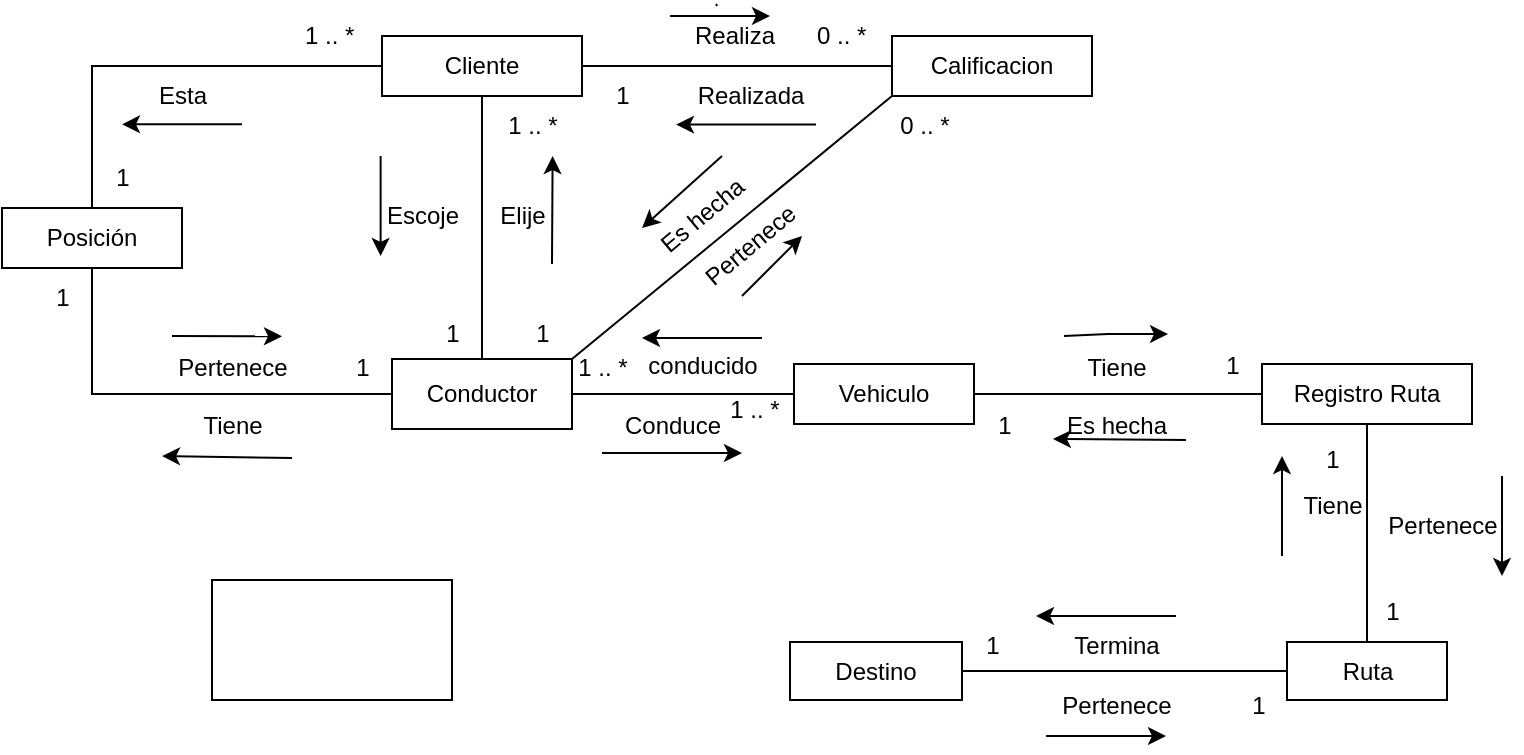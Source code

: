 <mxfile version="20.2.6" type="device"><diagram id="Xx6PjldJtdgnCfnJPi8F" name="Página-1"><mxGraphModel dx="868" dy="450" grid="1" gridSize="10" guides="1" tooltips="1" connect="1" arrows="1" fold="1" page="1" pageScale="1" pageWidth="827" pageHeight="1169" math="0" shadow="0"><root><mxCell id="0"/><mxCell id="1" parent="0"/><mxCell id="fF_S4-vimJrokTLAQpsM-1" value="Ruta" style="rounded=0;whiteSpace=wrap;html=1;" parent="1" vertex="1"><mxGeometry x="642.5" y="343" width="80" height="29" as="geometry"/></mxCell><mxCell id="fF_S4-vimJrokTLAQpsM-2" value="Cliente" style="rounded=0;whiteSpace=wrap;html=1;" parent="1" vertex="1"><mxGeometry x="190" y="40" width="100" height="30" as="geometry"/></mxCell><mxCell id="fF_S4-vimJrokTLAQpsM-3" value="Vehiculo" style="rounded=0;whiteSpace=wrap;html=1;" parent="1" vertex="1"><mxGeometry x="396" y="204" width="90" height="30" as="geometry"/></mxCell><mxCell id="fF_S4-vimJrokTLAQpsM-20" value="Posición" style="rounded=0;whiteSpace=wrap;html=1;" parent="1" vertex="1"><mxGeometry y="126" width="90" height="30" as="geometry"/></mxCell><mxCell id="fF_S4-vimJrokTLAQpsM-27" value="Destino" style="rounded=0;whiteSpace=wrap;html=1;" parent="1" vertex="1"><mxGeometry x="394" y="343" width="86" height="29" as="geometry"/></mxCell><mxCell id="fF_S4-vimJrokTLAQpsM-29" value="Registro Ruta" style="rounded=0;whiteSpace=wrap;html=1;" parent="1" vertex="1"><mxGeometry x="630" y="204" width="105" height="30" as="geometry"/></mxCell><mxCell id="itAvlsoP7bmRQQn6Exgt-6" value="1" style="text;html=1;align=center;verticalAlign=middle;resizable=0;points=[];autosize=1;strokeColor=none;fillColor=none;" parent="1" vertex="1"><mxGeometry x="600" y="190" width="30" height="30" as="geometry"/></mxCell><mxCell id="itAvlsoP7bmRQQn6Exgt-7" value="1" style="text;html=1;align=center;verticalAlign=middle;resizable=0;points=[];autosize=1;strokeColor=none;fillColor=none;" parent="1" vertex="1"><mxGeometry x="486" y="220" width="30" height="30" as="geometry"/></mxCell><mxCell id="itAvlsoP7bmRQQn6Exgt-8" value="Tiene" style="text;html=1;align=center;verticalAlign=middle;resizable=0;points=[];autosize=1;strokeColor=none;fillColor=none;" parent="1" vertex="1"><mxGeometry x="532" y="191" width="50" height="30" as="geometry"/></mxCell><mxCell id="itAvlsoP7bmRQQn6Exgt-9" value="Es hecha" style="text;html=1;align=center;verticalAlign=middle;resizable=0;points=[];autosize=1;strokeColor=none;fillColor=none;" parent="1" vertex="1"><mxGeometry x="517" y="220" width="80" height="30" as="geometry"/></mxCell><mxCell id="itAvlsoP7bmRQQn6Exgt-10" value="" style="endArrow=classic;html=1;rounded=0;" parent="1" edge="1"><mxGeometry width="50" height="50" relative="1" as="geometry"><mxPoint x="592" y="242" as="sourcePoint"/><mxPoint x="525.5" y="241.5" as="targetPoint"/></mxGeometry></mxCell><mxCell id="itAvlsoP7bmRQQn6Exgt-13" value="1" style="text;html=1;align=center;verticalAlign=middle;resizable=0;points=[];autosize=1;strokeColor=none;fillColor=none;" parent="1" vertex="1"><mxGeometry x="680" y="313" width="30" height="30" as="geometry"/></mxCell><mxCell id="itAvlsoP7bmRQQn6Exgt-14" value="1" style="text;html=1;align=center;verticalAlign=middle;resizable=0;points=[];autosize=1;strokeColor=none;fillColor=none;" parent="1" vertex="1"><mxGeometry x="650" y="236.5" width="30" height="30" as="geometry"/></mxCell><mxCell id="itAvlsoP7bmRQQn6Exgt-15" value="Pertenece" style="text;html=1;align=center;verticalAlign=middle;resizable=0;points=[];autosize=1;strokeColor=none;fillColor=none;" parent="1" vertex="1"><mxGeometry x="680" y="270" width="80" height="30" as="geometry"/></mxCell><mxCell id="itAvlsoP7bmRQQn6Exgt-16" value="" style="endArrow=classic;html=1;rounded=0;" parent="1" edge="1"><mxGeometry width="50" height="50" relative="1" as="geometry"><mxPoint x="531" y="190" as="sourcePoint"/><mxPoint x="583" y="189" as="targetPoint"/><Array as="points"><mxPoint x="553" y="189"/></Array></mxGeometry></mxCell><mxCell id="itAvlsoP7bmRQQn6Exgt-18" value="Tiene" style="text;html=1;align=center;verticalAlign=middle;resizable=0;points=[];autosize=1;strokeColor=none;fillColor=none;" parent="1" vertex="1"><mxGeometry x="640" y="260" width="50" height="30" as="geometry"/></mxCell><mxCell id="itAvlsoP7bmRQQn6Exgt-19" value="" style="endArrow=classic;html=1;rounded=0;" parent="1" edge="1"><mxGeometry width="50" height="50" relative="1" as="geometry"><mxPoint x="640" y="300" as="sourcePoint"/><mxPoint x="640" y="250" as="targetPoint"/></mxGeometry></mxCell><mxCell id="itAvlsoP7bmRQQn6Exgt-20" value="1" style="text;html=1;align=center;verticalAlign=middle;resizable=0;points=[];autosize=1;strokeColor=none;fillColor=none;" parent="1" vertex="1"><mxGeometry x="612.5" y="360" width="30" height="30" as="geometry"/></mxCell><mxCell id="itAvlsoP7bmRQQn6Exgt-21" value="1" style="text;html=1;align=center;verticalAlign=middle;resizable=0;points=[];autosize=1;strokeColor=none;fillColor=none;" parent="1" vertex="1"><mxGeometry x="480" y="330" width="30" height="30" as="geometry"/></mxCell><mxCell id="itAvlsoP7bmRQQn6Exgt-22" value="Termina" style="text;html=1;align=center;verticalAlign=middle;resizable=0;points=[];autosize=1;strokeColor=none;fillColor=none;" parent="1" vertex="1"><mxGeometry x="522" y="330" width="70" height="30" as="geometry"/></mxCell><mxCell id="itAvlsoP7bmRQQn6Exgt-23" value="Pertenece" style="text;html=1;align=center;verticalAlign=middle;resizable=0;points=[];autosize=1;strokeColor=none;fillColor=none;" parent="1" vertex="1"><mxGeometry x="517" y="360" width="80" height="30" as="geometry"/></mxCell><mxCell id="itAvlsoP7bmRQQn6Exgt-27" value="" style="endArrow=classic;html=1;rounded=0;" parent="1" edge="1"><mxGeometry width="50" height="50" relative="1" as="geometry"><mxPoint x="750" y="260" as="sourcePoint"/><mxPoint x="750" y="310" as="targetPoint"/></mxGeometry></mxCell><mxCell id="itAvlsoP7bmRQQn6Exgt-28" value="" style="endArrow=classic;html=1;rounded=0;" parent="1" edge="1"><mxGeometry width="50" height="50" relative="1" as="geometry"><mxPoint x="522" y="390" as="sourcePoint"/><mxPoint x="582" y="390" as="targetPoint"/></mxGeometry></mxCell><mxCell id="itAvlsoP7bmRQQn6Exgt-46" value="Calificacion" style="rounded=0;whiteSpace=wrap;html=1;" parent="1" vertex="1"><mxGeometry x="445" y="40" width="100" height="30" as="geometry"/></mxCell><mxCell id="4lGTHoXwKW3-P7aR5Anh-1" value="Conductor" style="rounded=0;whiteSpace=wrap;html=1;" parent="1" vertex="1"><mxGeometry x="195" y="201.5" width="90" height="35" as="geometry"/></mxCell><mxCell id="4lGTHoXwKW3-P7aR5Anh-2" value="" style="endArrow=none;html=1;rounded=0;entryX=0.5;entryY=0;entryDx=0;entryDy=0;exitX=0;exitY=0.5;exitDx=0;exitDy=0;" parent="1" source="fF_S4-vimJrokTLAQpsM-2" target="fF_S4-vimJrokTLAQpsM-20" edge="1"><mxGeometry width="50" height="50" relative="1" as="geometry"><mxPoint x="155" y="55" as="sourcePoint"/><mxPoint x="100" y="220" as="targetPoint"/><Array as="points"><mxPoint x="45" y="55"/></Array></mxGeometry></mxCell><mxCell id="4lGTHoXwKW3-P7aR5Anh-3" value="" style="endArrow=none;html=1;rounded=0;entryX=0.5;entryY=1;entryDx=0;entryDy=0;exitX=0;exitY=0.5;exitDx=0;exitDy=0;" parent="1" source="4lGTHoXwKW3-P7aR5Anh-1" target="fF_S4-vimJrokTLAQpsM-20" edge="1"><mxGeometry width="50" height="50" relative="1" as="geometry"><mxPoint x="50" y="286.5" as="sourcePoint"/><mxPoint x="100" y="236.5" as="targetPoint"/><Array as="points"><mxPoint x="45" y="219"/></Array></mxGeometry></mxCell><mxCell id="4lGTHoXwKW3-P7aR5Anh-4" value="" style="endArrow=none;html=1;rounded=0;entryX=0;entryY=0.5;entryDx=0;entryDy=0;exitX=1;exitY=0.5;exitDx=0;exitDy=0;" parent="1" source="fF_S4-vimJrokTLAQpsM-2" target="itAvlsoP7bmRQQn6Exgt-46" edge="1"><mxGeometry width="50" height="50" relative="1" as="geometry"><mxPoint x="320" y="140" as="sourcePoint"/><mxPoint x="370" y="90" as="targetPoint"/></mxGeometry></mxCell><mxCell id="4lGTHoXwKW3-P7aR5Anh-5" value="0 .. *&amp;nbsp;" style="text;html=1;align=center;verticalAlign=middle;resizable=0;points=[];autosize=1;strokeColor=none;fillColor=none;" parent="1" vertex="1"><mxGeometry x="396" y="25" width="50" height="30" as="geometry"/></mxCell><mxCell id="4lGTHoXwKW3-P7aR5Anh-8" value="Realizada" style="text;html=1;align=center;verticalAlign=middle;resizable=0;points=[];autosize=1;strokeColor=none;fillColor=none;" parent="1" vertex="1"><mxGeometry x="334" y="55" width="80" height="30" as="geometry"/></mxCell><mxCell id="4lGTHoXwKW3-P7aR5Anh-9" value="1" style="text;html=1;align=center;verticalAlign=middle;resizable=0;points=[];autosize=1;strokeColor=none;fillColor=none;" parent="1" vertex="1"><mxGeometry x="295" y="55" width="30" height="30" as="geometry"/></mxCell><mxCell id="4lGTHoXwKW3-P7aR5Anh-10" value="" style="endArrow=classic;html=1;rounded=0;" parent="1" edge="1"><mxGeometry width="50" height="50" relative="1" as="geometry"><mxPoint x="407" y="84.31" as="sourcePoint"/><mxPoint x="337" y="84.31" as="targetPoint"/></mxGeometry></mxCell><mxCell id="4lGTHoXwKW3-P7aR5Anh-11" value="" style="endArrow=none;html=1;rounded=0;entryX=0;entryY=0.5;entryDx=0;entryDy=0;exitX=1;exitY=0.5;exitDx=0;exitDy=0;" parent="1" source="4lGTHoXwKW3-P7aR5Anh-1" target="fF_S4-vimJrokTLAQpsM-3" edge="1"><mxGeometry width="50" height="50" relative="1" as="geometry"><mxPoint x="310" y="300" as="sourcePoint"/><mxPoint x="360" y="250" as="targetPoint"/></mxGeometry></mxCell><mxCell id="4lGTHoXwKW3-P7aR5Anh-12" value="1 .. *&amp;nbsp;" style="text;html=1;align=center;verticalAlign=middle;resizable=0;points=[];autosize=1;strokeColor=none;fillColor=none;" parent="1" vertex="1"><mxGeometry x="140" y="25" width="50" height="30" as="geometry"/></mxCell><mxCell id="4lGTHoXwKW3-P7aR5Anh-13" value="1" style="text;html=1;align=center;verticalAlign=middle;resizable=0;points=[];autosize=1;strokeColor=none;fillColor=none;" parent="1" vertex="1"><mxGeometry x="45" y="96" width="30" height="30" as="geometry"/></mxCell><mxCell id="4lGTHoXwKW3-P7aR5Anh-14" value="1" style="text;html=1;align=center;verticalAlign=middle;resizable=0;points=[];autosize=1;strokeColor=none;fillColor=none;" parent="1" vertex="1"><mxGeometry x="165" y="191" width="30" height="30" as="geometry"/></mxCell><mxCell id="4lGTHoXwKW3-P7aR5Anh-15" value="1" style="text;html=1;align=center;verticalAlign=middle;resizable=0;points=[];autosize=1;strokeColor=none;fillColor=none;" parent="1" vertex="1"><mxGeometry x="15" y="156" width="30" height="30" as="geometry"/></mxCell><mxCell id="4lGTHoXwKW3-P7aR5Anh-16" value="Pertenece" style="text;html=1;align=center;verticalAlign=middle;resizable=0;points=[];autosize=1;strokeColor=none;fillColor=none;" parent="1" vertex="1"><mxGeometry x="75" y="191" width="80" height="30" as="geometry"/></mxCell><mxCell id="4lGTHoXwKW3-P7aR5Anh-17" value="Esta" style="text;html=1;align=center;verticalAlign=middle;resizable=0;points=[];autosize=1;strokeColor=none;fillColor=none;" parent="1" vertex="1"><mxGeometry x="65" y="55" width="50" height="30" as="geometry"/></mxCell><mxCell id="4lGTHoXwKW3-P7aR5Anh-18" value="" style="endArrow=classic;html=1;rounded=0;" parent="1" edge="1"><mxGeometry width="50" height="50" relative="1" as="geometry"><mxPoint x="85" y="190" as="sourcePoint"/><mxPoint x="140" y="190.17" as="targetPoint"/></mxGeometry></mxCell><mxCell id="4lGTHoXwKW3-P7aR5Anh-19" value="" style="endArrow=classic;html=1;rounded=0;" parent="1" edge="1"><mxGeometry width="50" height="50" relative="1" as="geometry"><mxPoint x="120" y="84.17" as="sourcePoint"/><mxPoint x="60" y="84.17" as="targetPoint"/></mxGeometry></mxCell><mxCell id="4lGTHoXwKW3-P7aR5Anh-20" value="Tiene" style="text;html=1;align=center;verticalAlign=middle;resizable=0;points=[];autosize=1;strokeColor=none;fillColor=none;" parent="1" vertex="1"><mxGeometry x="90" y="220" width="50" height="30" as="geometry"/></mxCell><mxCell id="4lGTHoXwKW3-P7aR5Anh-21" value="" style="endArrow=classic;html=1;rounded=0;exitX=1.1;exitY=1.033;exitDx=0;exitDy=0;exitPerimeter=0;" parent="1" source="4lGTHoXwKW3-P7aR5Anh-20" edge="1"><mxGeometry width="50" height="50" relative="1" as="geometry"><mxPoint x="100" y="340" as="sourcePoint"/><mxPoint x="80" y="250" as="targetPoint"/></mxGeometry></mxCell><mxCell id="4lGTHoXwKW3-P7aR5Anh-30" value="1 .. *" style="text;html=1;align=center;verticalAlign=middle;resizable=0;points=[];autosize=1;strokeColor=none;fillColor=none;" parent="1" vertex="1"><mxGeometry x="351" y="211.5" width="50" height="30" as="geometry"/></mxCell><mxCell id="4lGTHoXwKW3-P7aR5Anh-31" value="Conduce" style="text;html=1;align=center;verticalAlign=middle;resizable=0;points=[];autosize=1;strokeColor=none;fillColor=none;" parent="1" vertex="1"><mxGeometry x="300" y="220" width="70" height="30" as="geometry"/></mxCell><mxCell id="4lGTHoXwKW3-P7aR5Anh-32" value="" style="endArrow=classic;html=1;rounded=0;" parent="1" edge="1"><mxGeometry width="50" height="50" relative="1" as="geometry"><mxPoint x="300" y="248.5" as="sourcePoint"/><mxPoint x="370" y="248.5" as="targetPoint"/></mxGeometry></mxCell><mxCell id="4lGTHoXwKW3-P7aR5Anh-33" value="conducido" style="text;html=1;align=center;verticalAlign=middle;resizable=0;points=[];autosize=1;strokeColor=none;fillColor=none;" parent="1" vertex="1"><mxGeometry x="310" y="190" width="80" height="30" as="geometry"/></mxCell><mxCell id="4lGTHoXwKW3-P7aR5Anh-34" value="1 .. *" style="text;html=1;align=center;verticalAlign=middle;resizable=0;points=[];autosize=1;strokeColor=none;fillColor=none;" parent="1" vertex="1"><mxGeometry x="275" y="191" width="50" height="30" as="geometry"/></mxCell><mxCell id="4lGTHoXwKW3-P7aR5Anh-35" value="" style="endArrow=classic;html=1;rounded=0;" parent="1" edge="1"><mxGeometry width="50" height="50" relative="1" as="geometry"><mxPoint x="380" y="191" as="sourcePoint"/><mxPoint x="320" y="191" as="targetPoint"/></mxGeometry></mxCell><mxCell id="4lGTHoXwKW3-P7aR5Anh-36" value="" style="endArrow=none;html=1;rounded=0;entryX=0;entryY=0.5;entryDx=0;entryDy=0;exitX=1;exitY=0.5;exitDx=0;exitDy=0;" parent="1" source="fF_S4-vimJrokTLAQpsM-3" target="fF_S4-vimJrokTLAQpsM-29" edge="1"><mxGeometry width="50" height="50" relative="1" as="geometry"><mxPoint x="520" y="250" as="sourcePoint"/><mxPoint x="570" y="200" as="targetPoint"/></mxGeometry></mxCell><mxCell id="4lGTHoXwKW3-P7aR5Anh-37" value="" style="endArrow=none;html=1;rounded=0;entryX=0.5;entryY=1;entryDx=0;entryDy=0;exitX=0.5;exitY=0;exitDx=0;exitDy=0;" parent="1" source="fF_S4-vimJrokTLAQpsM-1" target="fF_S4-vimJrokTLAQpsM-29" edge="1"><mxGeometry width="50" height="50" relative="1" as="geometry"><mxPoint x="710" y="440" as="sourcePoint"/><mxPoint x="760" y="390" as="targetPoint"/></mxGeometry></mxCell><mxCell id="4lGTHoXwKW3-P7aR5Anh-38" value="" style="endArrow=none;html=1;rounded=0;entryX=0;entryY=0.5;entryDx=0;entryDy=0;exitX=1;exitY=0.5;exitDx=0;exitDy=0;" parent="1" source="fF_S4-vimJrokTLAQpsM-27" target="fF_S4-vimJrokTLAQpsM-1" edge="1"><mxGeometry width="50" height="50" relative="1" as="geometry"><mxPoint x="280" y="420" as="sourcePoint"/><mxPoint x="330" y="370" as="targetPoint"/></mxGeometry></mxCell><mxCell id="4lGTHoXwKW3-P7aR5Anh-39" value="" style="endArrow=classic;html=1;rounded=0;" parent="1" edge="1"><mxGeometry width="50" height="50" relative="1" as="geometry"><mxPoint x="587" y="330" as="sourcePoint"/><mxPoint x="517" y="330" as="targetPoint"/></mxGeometry></mxCell><mxCell id="4lGTHoXwKW3-P7aR5Anh-6" value="Realiza" style="text;html=1;align=center;verticalAlign=middle;resizable=0;points=[];autosize=1;strokeColor=none;fillColor=none;" parent="1" vertex="1"><mxGeometry x="336" y="25" width="60" height="30" as="geometry"/></mxCell><mxCell id="4lGTHoXwKW3-P7aR5Anh-40" value="" style="endArrow=none;html=1;rounded=0;" parent="1" target="4lGTHoXwKW3-P7aR5Anh-6" edge="1"><mxGeometry width="50" height="50" relative="1" as="geometry"><mxPoint x="357" y="24" as="sourcePoint"/><mxPoint x="407" y="24" as="targetPoint"/></mxGeometry></mxCell><mxCell id="4lGTHoXwKW3-P7aR5Anh-41" value="" style="endArrow=classic;html=1;rounded=0;" parent="1" edge="1"><mxGeometry width="50" height="50" relative="1" as="geometry"><mxPoint x="334" y="30" as="sourcePoint"/><mxPoint x="384" y="30" as="targetPoint"/></mxGeometry></mxCell><mxCell id="4lGTHoXwKW3-P7aR5Anh-42" value="" style="endArrow=none;html=1;rounded=0;entryX=0.5;entryY=1;entryDx=0;entryDy=0;exitX=0.5;exitY=0;exitDx=0;exitDy=0;" parent="1" source="4lGTHoXwKW3-P7aR5Anh-1" target="fF_S4-vimJrokTLAQpsM-2" edge="1"><mxGeometry width="50" height="50" relative="1" as="geometry"><mxPoint x="210" y="160" as="sourcePoint"/><mxPoint x="260" y="110" as="targetPoint"/></mxGeometry></mxCell><mxCell id="4lGTHoXwKW3-P7aR5Anh-43" value="1" style="text;html=1;align=center;verticalAlign=middle;resizable=0;points=[];autosize=1;strokeColor=none;fillColor=none;" parent="1" vertex="1"><mxGeometry x="210" y="174" width="30" height="30" as="geometry"/></mxCell><mxCell id="4lGTHoXwKW3-P7aR5Anh-46" value="1 .. *" style="text;html=1;align=center;verticalAlign=middle;resizable=0;points=[];autosize=1;strokeColor=none;fillColor=none;" parent="1" vertex="1"><mxGeometry x="240" y="70" width="50" height="30" as="geometry"/></mxCell><mxCell id="4lGTHoXwKW3-P7aR5Anh-47" value="Escoje" style="text;html=1;align=center;verticalAlign=middle;resizable=0;points=[];autosize=1;strokeColor=none;fillColor=none;" parent="1" vertex="1"><mxGeometry x="180" y="115" width="60" height="30" as="geometry"/></mxCell><mxCell id="4lGTHoXwKW3-P7aR5Anh-48" value="Elije" style="text;html=1;align=center;verticalAlign=middle;resizable=0;points=[];autosize=1;strokeColor=none;fillColor=none;" parent="1" vertex="1"><mxGeometry x="235" y="115" width="50" height="30" as="geometry"/></mxCell><mxCell id="4lGTHoXwKW3-P7aR5Anh-49" value="" style="endArrow=none;html=1;rounded=0;entryX=0;entryY=1;entryDx=0;entryDy=0;exitX=1;exitY=0;exitDx=0;exitDy=0;" parent="1" source="4lGTHoXwKW3-P7aR5Anh-1" target="itAvlsoP7bmRQQn6Exgt-46" edge="1"><mxGeometry width="50" height="50" relative="1" as="geometry"><mxPoint x="240" y="380" as="sourcePoint"/><mxPoint x="290" y="330" as="targetPoint"/></mxGeometry></mxCell><mxCell id="4lGTHoXwKW3-P7aR5Anh-50" value="Es hecha" style="text;html=1;align=center;verticalAlign=middle;resizable=0;points=[];autosize=1;strokeColor=none;fillColor=none;rotation=-40;" parent="1" vertex="1"><mxGeometry x="310" y="115" width="80" height="30" as="geometry"/></mxCell><mxCell id="4lGTHoXwKW3-P7aR5Anh-51" value="Pertenece" style="text;html=1;align=center;verticalAlign=middle;resizable=0;points=[];autosize=1;strokeColor=none;fillColor=none;rotation=-40;" parent="1" vertex="1"><mxGeometry x="334" y="130" width="80" height="30" as="geometry"/></mxCell><mxCell id="4lGTHoXwKW3-P7aR5Anh-52" value="" style="endArrow=classic;html=1;rounded=0;" parent="1" edge="1"><mxGeometry width="50" height="50" relative="1" as="geometry"><mxPoint x="370" y="170" as="sourcePoint"/><mxPoint x="400" y="140" as="targetPoint"/></mxGeometry></mxCell><mxCell id="4lGTHoXwKW3-P7aR5Anh-53" value="0 .. *" style="text;html=1;align=center;verticalAlign=middle;resizable=0;points=[];autosize=1;strokeColor=none;fillColor=none;" parent="1" vertex="1"><mxGeometry x="436" y="70" width="50" height="30" as="geometry"/></mxCell><mxCell id="4lGTHoXwKW3-P7aR5Anh-54" value="1" style="text;html=1;align=center;verticalAlign=middle;resizable=0;points=[];autosize=1;strokeColor=none;fillColor=none;" parent="1" vertex="1"><mxGeometry x="255" y="174" width="30" height="30" as="geometry"/></mxCell><mxCell id="4lGTHoXwKW3-P7aR5Anh-55" value="" style="endArrow=classic;html=1;rounded=0;" parent="1" edge="1"><mxGeometry width="50" height="50" relative="1" as="geometry"><mxPoint x="189.31" y="100" as="sourcePoint"/><mxPoint x="189.31" y="150" as="targetPoint"/></mxGeometry></mxCell><mxCell id="4lGTHoXwKW3-P7aR5Anh-56" value="" style="endArrow=classic;html=1;rounded=0;" parent="1" edge="1"><mxGeometry width="50" height="50" relative="1" as="geometry"><mxPoint x="275" y="154" as="sourcePoint"/><mxPoint x="275.31" y="100" as="targetPoint"/></mxGeometry></mxCell><mxCell id="4lGTHoXwKW3-P7aR5Anh-58" value="" style="endArrow=classic;html=1;rounded=0;" parent="1" edge="1"><mxGeometry width="50" height="50" relative="1" as="geometry"><mxPoint x="360" y="100" as="sourcePoint"/><mxPoint x="320" y="136" as="targetPoint"/></mxGeometry></mxCell><mxCell id="lecomVVyIX7VtOfzddjO-1" value="" style="rounded=0;whiteSpace=wrap;html=1;" vertex="1" parent="1"><mxGeometry x="105" y="312" width="120" height="60" as="geometry"/></mxCell></root></mxGraphModel></diagram></mxfile>